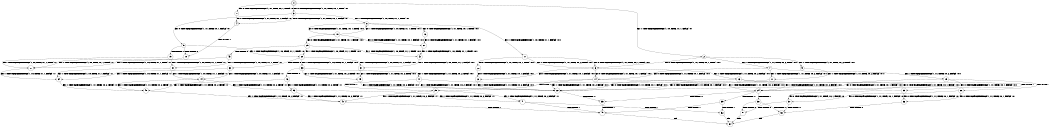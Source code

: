digraph BCG {
size = "7, 10.5";
center = TRUE;
node [shape = circle];
0 [peripheries = 2];
0 -> 1 [label = "EX !0 !ATOMIC_EXCH_BRANCH (1, +1, TRUE, +0, 1, TRUE) !:0:"];
0 -> 2 [label = "EX !1 !ATOMIC_EXCH_BRANCH (1, +0, TRUE, +1, 1, FALSE) !:0:"];
0 -> 3 [label = "EX !0 !ATOMIC_EXCH_BRANCH (1, +1, TRUE, +0, 1, TRUE) !:0:"];
1 -> 4 [label = "EX !0 !ATOMIC_EXCH_BRANCH (1, +1, TRUE, +0, 1, FALSE) !:0:"];
2 -> 5 [label = "EX !1 !ATOMIC_EXCH_BRANCH (1, +1, TRUE, +0, 2, TRUE) !:0:1:"];
2 -> 6 [label = "EX !0 !ATOMIC_EXCH_BRANCH (1, +1, TRUE, +0, 1, TRUE) !:0:1:"];
2 -> 7 [label = "EX !1 !ATOMIC_EXCH_BRANCH (1, +1, TRUE, +0, 2, TRUE) !:0:1:"];
3 -> 4 [label = "EX !0 !ATOMIC_EXCH_BRANCH (1, +1, TRUE, +0, 1, FALSE) !:0:"];
3 -> 8 [label = "EX !1 !ATOMIC_EXCH_BRANCH (1, +0, TRUE, +1, 1, TRUE) !:0:"];
3 -> 9 [label = "EX !0 !ATOMIC_EXCH_BRANCH (1, +1, TRUE, +0, 1, FALSE) !:0:"];
4 -> 10 [label = "TERMINATE !0"];
5 -> 11 [label = "EX !1 !ATOMIC_EXCH_BRANCH (1, +1, TRUE, +0, 2, FALSE) !:0:1:"];
6 -> 12 [label = "EX !0 !ATOMIC_EXCH_BRANCH (1, +1, TRUE, +0, 1, FALSE) !:0:1:"];
6 -> 13 [label = "EX !1 !ATOMIC_EXCH_BRANCH (1, +1, TRUE, +0, 2, FALSE) !:0:1:"];
6 -> 14 [label = "EX !0 !ATOMIC_EXCH_BRANCH (1, +1, TRUE, +0, 1, FALSE) !:0:1:"];
7 -> 11 [label = "EX !1 !ATOMIC_EXCH_BRANCH (1, +1, TRUE, +0, 2, FALSE) !:0:1:"];
7 -> 14 [label = "EX !0 !ATOMIC_EXCH_BRANCH (1, +1, TRUE, +0, 1, FALSE) !:0:1:"];
7 -> 15 [label = "EX !1 !ATOMIC_EXCH_BRANCH (1, +1, TRUE, +0, 2, FALSE) !:0:1:"];
8 -> 16 [label = "EX !0 !ATOMIC_EXCH_BRANCH (1, +1, TRUE, +0, 1, TRUE) !:0:1:"];
8 -> 17 [label = "EX !1 !ATOMIC_EXCH_BRANCH (1, +0, TRUE, +1, 1, FALSE) !:0:1:"];
8 -> 18 [label = "EX !0 !ATOMIC_EXCH_BRANCH (1, +1, TRUE, +0, 1, TRUE) !:0:1:"];
9 -> 10 [label = "TERMINATE !0"];
9 -> 19 [label = "TERMINATE !0"];
9 -> 20 [label = "EX !1 !ATOMIC_EXCH_BRANCH (1, +0, TRUE, +1, 1, TRUE) !:0:"];
10 -> 21 [label = "EX !1 !ATOMIC_EXCH_BRANCH (1, +0, TRUE, +1, 1, TRUE) !:1:"];
11 -> 22 [label = "EX !0 !ATOMIC_EXCH_BRANCH (1, +1, TRUE, +0, 1, FALSE) !:0:1:"];
12 -> 22 [label = "EX !1 !ATOMIC_EXCH_BRANCH (1, +1, TRUE, +0, 2, FALSE) !:0:1:"];
13 -> 22 [label = "EX !0 !ATOMIC_EXCH_BRANCH (1, +1, TRUE, +0, 1, FALSE) !:0:1:"];
13 -> 23 [label = "TERMINATE !1"];
13 -> 24 [label = "EX !0 !ATOMIC_EXCH_BRANCH (1, +1, TRUE, +0, 1, FALSE) !:0:1:"];
14 -> 22 [label = "EX !1 !ATOMIC_EXCH_BRANCH (1, +1, TRUE, +0, 2, FALSE) !:0:1:"];
14 -> 25 [label = "TERMINATE !0"];
14 -> 24 [label = "EX !1 !ATOMIC_EXCH_BRANCH (1, +1, TRUE, +0, 2, FALSE) !:0:1:"];
15 -> 22 [label = "EX !0 !ATOMIC_EXCH_BRANCH (1, +1, TRUE, +0, 1, FALSE) !:0:1:"];
15 -> 26 [label = "TERMINATE !1"];
15 -> 24 [label = "EX !0 !ATOMIC_EXCH_BRANCH (1, +1, TRUE, +0, 1, FALSE) !:0:1:"];
16 -> 27 [label = "EX !0 !ATOMIC_EXCH_BRANCH (1, +1, TRUE, +0, 1, FALSE) !:0:1:"];
17 -> 28 [label = "EX !0 !ATOMIC_EXCH_BRANCH (1, +1, TRUE, +0, 1, TRUE) !:0:1:"];
17 -> 6 [label = "EX !1 !ATOMIC_EXCH_BRANCH (1, +1, TRUE, +0, 2, TRUE) !:0:1:"];
17 -> 6 [label = "EX !0 !ATOMIC_EXCH_BRANCH (1, +1, TRUE, +0, 1, TRUE) !:0:1:"];
18 -> 27 [label = "EX !0 !ATOMIC_EXCH_BRANCH (1, +1, TRUE, +0, 1, FALSE) !:0:1:"];
18 -> 8 [label = "EX !1 !ATOMIC_EXCH_BRANCH (1, +0, TRUE, +1, 1, TRUE) !:0:1:"];
18 -> 29 [label = "EX !0 !ATOMIC_EXCH_BRANCH (1, +1, TRUE, +0, 1, FALSE) !:0:1:"];
19 -> 21 [label = "EX !1 !ATOMIC_EXCH_BRANCH (1, +0, TRUE, +1, 1, TRUE) !:1:"];
19 -> 30 [label = "EX !1 !ATOMIC_EXCH_BRANCH (1, +0, TRUE, +1, 1, TRUE) !:1:"];
20 -> 31 [label = "EX !1 !ATOMIC_EXCH_BRANCH (1, +0, TRUE, +1, 1, FALSE) !:0:1:"];
20 -> 32 [label = "TERMINATE !0"];
20 -> 33 [label = "EX !1 !ATOMIC_EXCH_BRANCH (1, +0, TRUE, +1, 1, FALSE) !:0:1:"];
21 -> 34 [label = "EX !1 !ATOMIC_EXCH_BRANCH (1, +0, TRUE, +1, 1, FALSE) !:1:"];
22 -> 35 [label = "TERMINATE !0"];
23 -> 36 [label = "EX !0 !ATOMIC_EXCH_BRANCH (1, +1, TRUE, +0, 1, FALSE) !:0:"];
23 -> 37 [label = "EX !0 !ATOMIC_EXCH_BRANCH (1, +1, TRUE, +0, 1, FALSE) !:0:"];
24 -> 35 [label = "TERMINATE !0"];
24 -> 38 [label = "TERMINATE !1"];
24 -> 39 [label = "TERMINATE !0"];
25 -> 40 [label = "EX !1 !ATOMIC_EXCH_BRANCH (1, +1, TRUE, +0, 2, FALSE) !:1:"];
25 -> 41 [label = "EX !1 !ATOMIC_EXCH_BRANCH (1, +1, TRUE, +0, 2, FALSE) !:1:"];
26 -> 36 [label = "EX !0 !ATOMIC_EXCH_BRANCH (1, +1, TRUE, +0, 1, FALSE) !:0:"];
26 -> 37 [label = "EX !0 !ATOMIC_EXCH_BRANCH (1, +1, TRUE, +0, 1, FALSE) !:0:"];
27 -> 42 [label = "EX !1 !ATOMIC_EXCH_BRANCH (1, +0, TRUE, +1, 1, TRUE) !:0:1:"];
28 -> 12 [label = "EX !0 !ATOMIC_EXCH_BRANCH (1, +1, TRUE, +0, 1, FALSE) !:0:1:"];
29 -> 42 [label = "EX !1 !ATOMIC_EXCH_BRANCH (1, +0, TRUE, +1, 1, TRUE) !:0:1:"];
29 -> 43 [label = "TERMINATE !0"];
29 -> 20 [label = "EX !1 !ATOMIC_EXCH_BRANCH (1, +0, TRUE, +1, 1, TRUE) !:0:1:"];
30 -> 34 [label = "EX !1 !ATOMIC_EXCH_BRANCH (1, +0, TRUE, +1, 1, FALSE) !:1:"];
30 -> 44 [label = "EX !1 !ATOMIC_EXCH_BRANCH (1, +0, TRUE, +1, 1, FALSE) !:1:"];
31 -> 45 [label = "EX !1 !ATOMIC_EXCH_BRANCH (1, +1, TRUE, +0, 2, TRUE) !:0:1:"];
32 -> 34 [label = "EX !1 !ATOMIC_EXCH_BRANCH (1, +0, TRUE, +1, 1, FALSE) !:1:"];
32 -> 44 [label = "EX !1 !ATOMIC_EXCH_BRANCH (1, +0, TRUE, +1, 1, FALSE) !:1:"];
33 -> 45 [label = "EX !1 !ATOMIC_EXCH_BRANCH (1, +1, TRUE, +0, 2, TRUE) !:0:1:"];
33 -> 46 [label = "TERMINATE !0"];
33 -> 47 [label = "EX !1 !ATOMIC_EXCH_BRANCH (1, +1, TRUE, +0, 2, TRUE) !:0:1:"];
34 -> 48 [label = "EX !1 !ATOMIC_EXCH_BRANCH (1, +1, TRUE, +0, 2, TRUE) !:1:"];
35 -> 49 [label = "TERMINATE !1"];
36 -> 50 [label = "TERMINATE !0"];
37 -> 50 [label = "TERMINATE !0"];
37 -> 51 [label = "TERMINATE !0"];
38 -> 50 [label = "TERMINATE !0"];
38 -> 51 [label = "TERMINATE !0"];
39 -> 49 [label = "TERMINATE !1"];
39 -> 52 [label = "TERMINATE !1"];
40 -> 49 [label = "TERMINATE !1"];
41 -> 49 [label = "TERMINATE !1"];
41 -> 52 [label = "TERMINATE !1"];
42 -> 31 [label = "EX !1 !ATOMIC_EXCH_BRANCH (1, +0, TRUE, +1, 1, FALSE) !:0:1:"];
43 -> 21 [label = "EX !1 !ATOMIC_EXCH_BRANCH (1, +0, TRUE, +1, 1, TRUE) !:1:"];
43 -> 30 [label = "EX !1 !ATOMIC_EXCH_BRANCH (1, +0, TRUE, +1, 1, TRUE) !:1:"];
44 -> 48 [label = "EX !1 !ATOMIC_EXCH_BRANCH (1, +1, TRUE, +0, 2, TRUE) !:1:"];
44 -> 53 [label = "EX !1 !ATOMIC_EXCH_BRANCH (1, +1, TRUE, +0, 2, TRUE) !:1:"];
45 -> 22 [label = "EX !1 !ATOMIC_EXCH_BRANCH (1, +1, TRUE, +0, 2, FALSE) !:0:1:"];
46 -> 48 [label = "EX !1 !ATOMIC_EXCH_BRANCH (1, +1, TRUE, +0, 2, TRUE) !:1:"];
46 -> 53 [label = "EX !1 !ATOMIC_EXCH_BRANCH (1, +1, TRUE, +0, 2, TRUE) !:1:"];
47 -> 22 [label = "EX !1 !ATOMIC_EXCH_BRANCH (1, +1, TRUE, +0, 2, FALSE) !:0:1:"];
47 -> 25 [label = "TERMINATE !0"];
47 -> 24 [label = "EX !1 !ATOMIC_EXCH_BRANCH (1, +1, TRUE, +0, 2, FALSE) !:0:1:"];
48 -> 40 [label = "EX !1 !ATOMIC_EXCH_BRANCH (1, +1, TRUE, +0, 2, FALSE) !:1:"];
49 -> 54 [label = "exit"];
50 -> 54 [label = "exit"];
51 -> 54 [label = "exit"];
52 -> 54 [label = "exit"];
53 -> 40 [label = "EX !1 !ATOMIC_EXCH_BRANCH (1, +1, TRUE, +0, 2, FALSE) !:1:"];
53 -> 41 [label = "EX !1 !ATOMIC_EXCH_BRANCH (1, +1, TRUE, +0, 2, FALSE) !:1:"];
}
